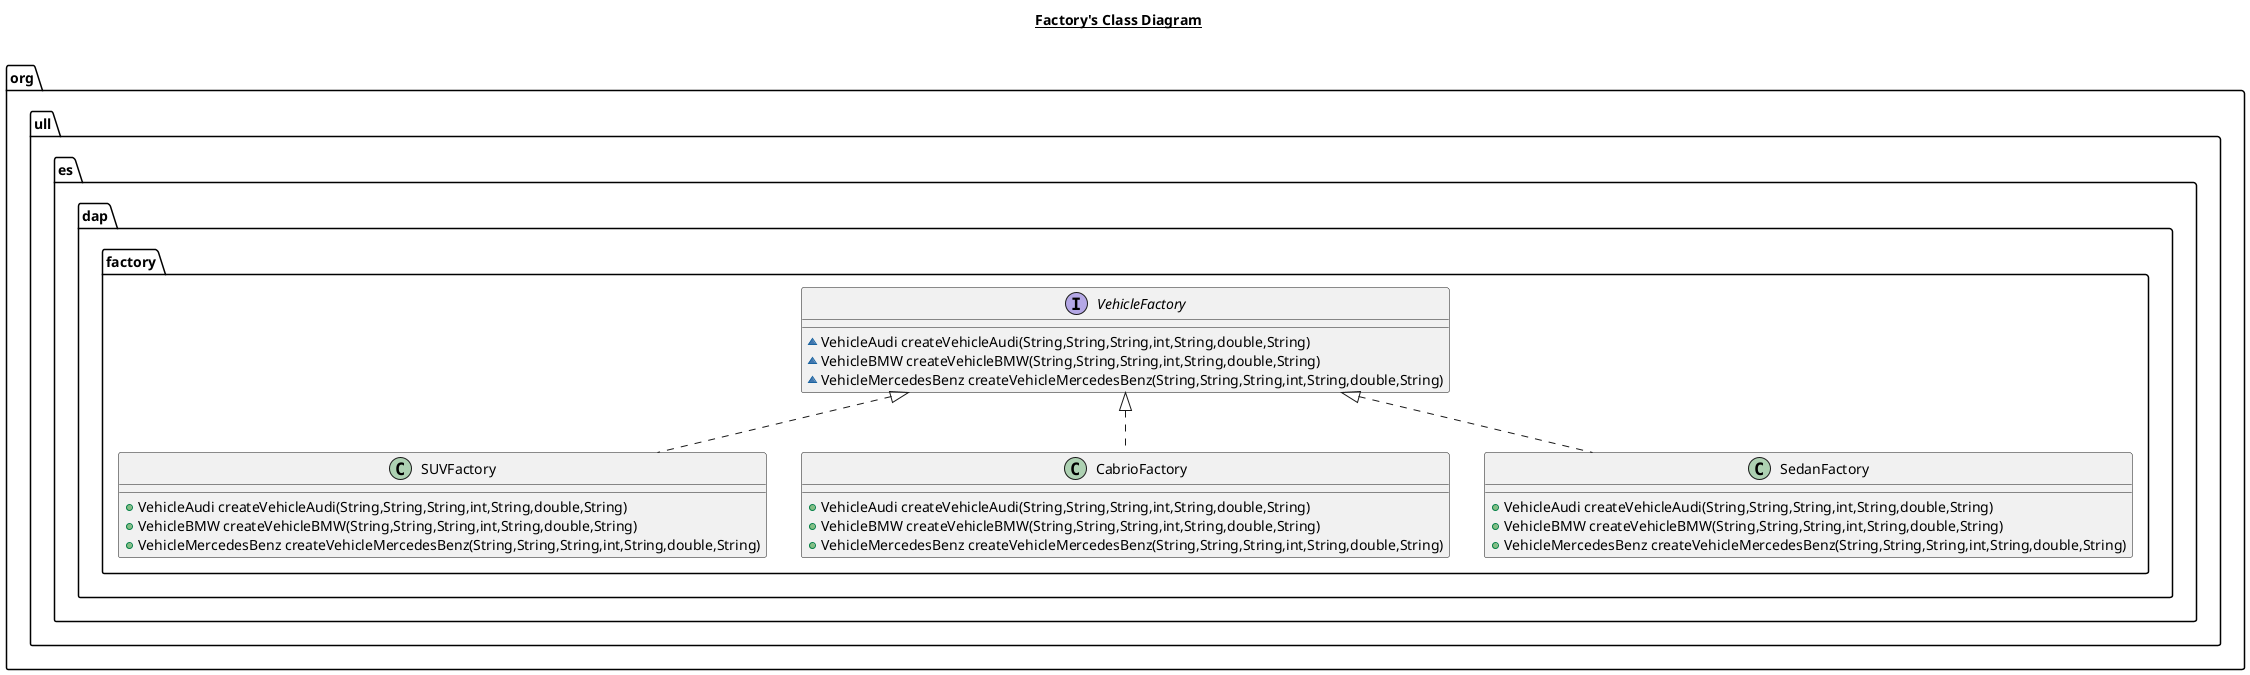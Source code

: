 @startuml
title __Factory's Class Diagram__\n

class org.ull.es.dap.factory.SUVFactory {
+ VehicleAudi createVehicleAudi(String,String,String,int,String,double,String)
+ VehicleBMW createVehicleBMW(String,String,String,int,String,double,String)
+ VehicleMercedesBenz createVehicleMercedesBenz(String,String,String,int,String,double,String)
}
class org.ull.es.dap.factory.CabrioFactory {
+ VehicleAudi createVehicleAudi(String,String,String,int,String,double,String)
+ VehicleBMW createVehicleBMW(String,String,String,int,String,double,String)
+ VehicleMercedesBenz createVehicleMercedesBenz(String,String,String,int,String,double,String)
}
interface org.ull.es.dap.factory.VehicleFactory {
~ VehicleAudi createVehicleAudi(String,String,String,int,String,double,String)
~ VehicleBMW createVehicleBMW(String,String,String,int,String,double,String)
~ VehicleMercedesBenz createVehicleMercedesBenz(String,String,String,int,String,double,String)
}
class org.ull.es.dap.factory.SedanFactory {
+ VehicleAudi createVehicleAudi(String,String,String,int,String,double,String)
+ VehicleBMW createVehicleBMW(String,String,String,int,String,double,String)
+ VehicleMercedesBenz createVehicleMercedesBenz(String,String,String,int,String,double,String)
}


org.ull.es.dap.factory.VehicleFactory <|.. org.ull.es.dap.factory.SUVFactory
org.ull.es.dap.factory.VehicleFactory <|.. org.ull.es.dap.factory.CabrioFactory
org.ull.es.dap.factory.VehicleFactory <|.. org.ull.es.dap.factory.SedanFactory
@enduml